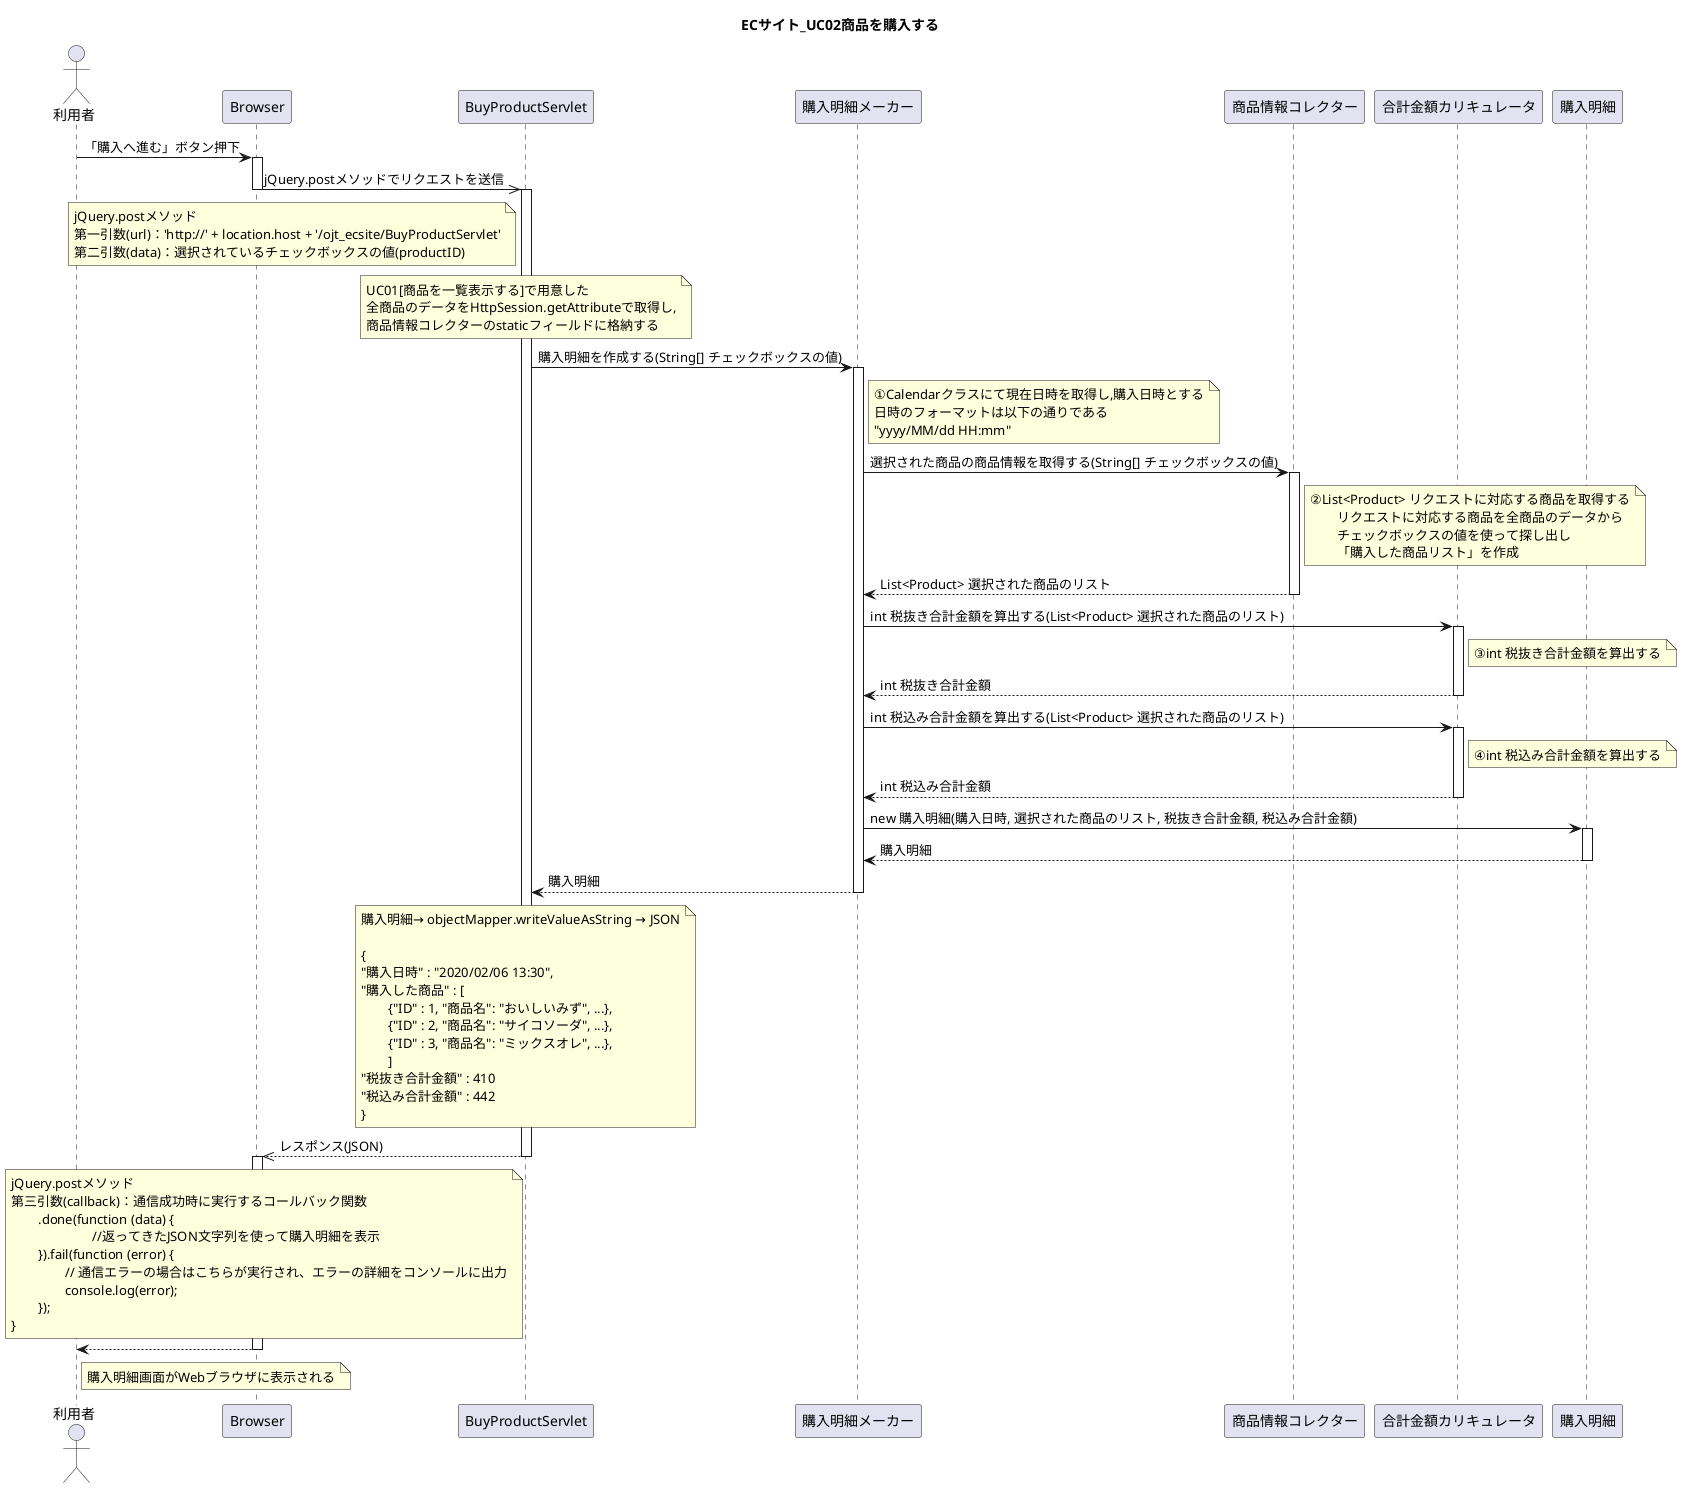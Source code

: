 @startuml
title ECサイト_UC02商品を購入する

actor 利用者

利用者 -> Browser : 「購入へ進む」ボタン押下
activate Browser

Browser ->> BuyProductServlet : jQuery.postメソッドでリクエストを送信
deactivate Browser
activate BuyProductServlet

	note left of BuyProductServlet
	jQuery.postメソッド
	第一引数(url)：'http://' + location.host + '/ojt_ecsite/BuyProductServlet'
	第二引数(data)：選択されているチェックボックスの値(productID)
	end note

	note over BuyProductServlet
	UC01[商品を一覧表示する]で用意した
	全商品のデータをHttpSession.getAttributeで取得し,
	商品情報コレクターのstaticフィールドに格納する
	end note

BuyProductServlet -> 購入明細メーカー : 購入明細を作成する(String[] チェックボックスの値)
activate 購入明細メーカー

	note right of 購入明細メーカー
	①Calendarクラスにて現在日時を取得し,購入日時とする
	日時のフォーマットは以下の通りである
	"yyyy/MM/dd HH:mm"
	end note


購入明細メーカー -> 商品情報コレクター : 選択された商品の商品情報を取得する(String[] チェックボックスの値)
activate 商品情報コレクター
	note right of 商品情報コレクター
	②List<Product> リクエストに対応する商品を取得する
		リクエストに対応する商品を全商品のデータから
		チェックボックスの値を使って探し出し
		「購入した商品リスト」を作成
	end note
購入明細メーカー <-- 商品情報コレクター : List<Product> 選択された商品のリスト
deactivate 商品情報コレクター

購入明細メーカー -> 合計金額カリキュレータ : int 税抜き合計金額を算出する(List<Product> 選択された商品のリスト)
activate 合計金額カリキュレータ
	note right of 合計金額カリキュレータ
	③int 税抜き合計金額を算出する
	end note
購入明細メーカー <-- 合計金額カリキュレータ : int 税抜き合計金額
deactivate 合計金額カリキュレータ

購入明細メーカー -> 合計金額カリキュレータ : int 税込み合計金額を算出する(List<Product> 選択された商品のリスト)
activate 合計金額カリキュレータ
	note right of 合計金額カリキュレータ
	④int 税込み合計金額を算出する
	end note
購入明細メーカー <-- 合計金額カリキュレータ : int 税込み合計金額
deactivate 合計金額カリキュレータ


購入明細メーカー -> 購入明細 : new 購入明細(購入日時, 選択された商品のリスト, 税抜き合計金額, 税込み合計金額)
activate 購入明細
購入明細メーカー <-- 購入明細 : 購入明細
deactivate 購入明細

BuyProductServlet <-- 購入明細メーカー : 購入明細
deactivate 購入明細メーカー

	note over BuyProductServlet
	購入明細→ objectMapper.writeValueAsString → JSON

	{
	"購入日時" : "2020/02/06 13:30",
	"購入した商品" : [
		{"ID" : 1, "商品名": "おいしいみず", ...},
		{"ID" : 2, "商品名": "サイコソーダ", ...},
		{"ID" : 3, "商品名": "ミックスオレ", ...},
		]
	"税抜き合計金額" : 410
	"税込み合計金額" : 442
	}
	end note

Browser <<-- BuyProductServlet : レスポンス(JSON)
deactivate BuyProductServlet
activate Browser

	note left of BuyProductServlet
	jQuery.postメソッド
	第三引数(callback)：通信成功時に実行するコールバック関数
		.done(function (data) {
				//返ってきたJSON文字列を使って購入明細を表示
		}).fail(function (error) {
			// 通信エラーの場合はこちらが実行され、エラーの詳細をコンソールに出力
			console.log(error);
		});
	}
	end note


利用者 <-- Browser
	note right of 利用者
	購入明細画面がWebブラウザに表示される
	end note

deactivate Browser

@enduml
